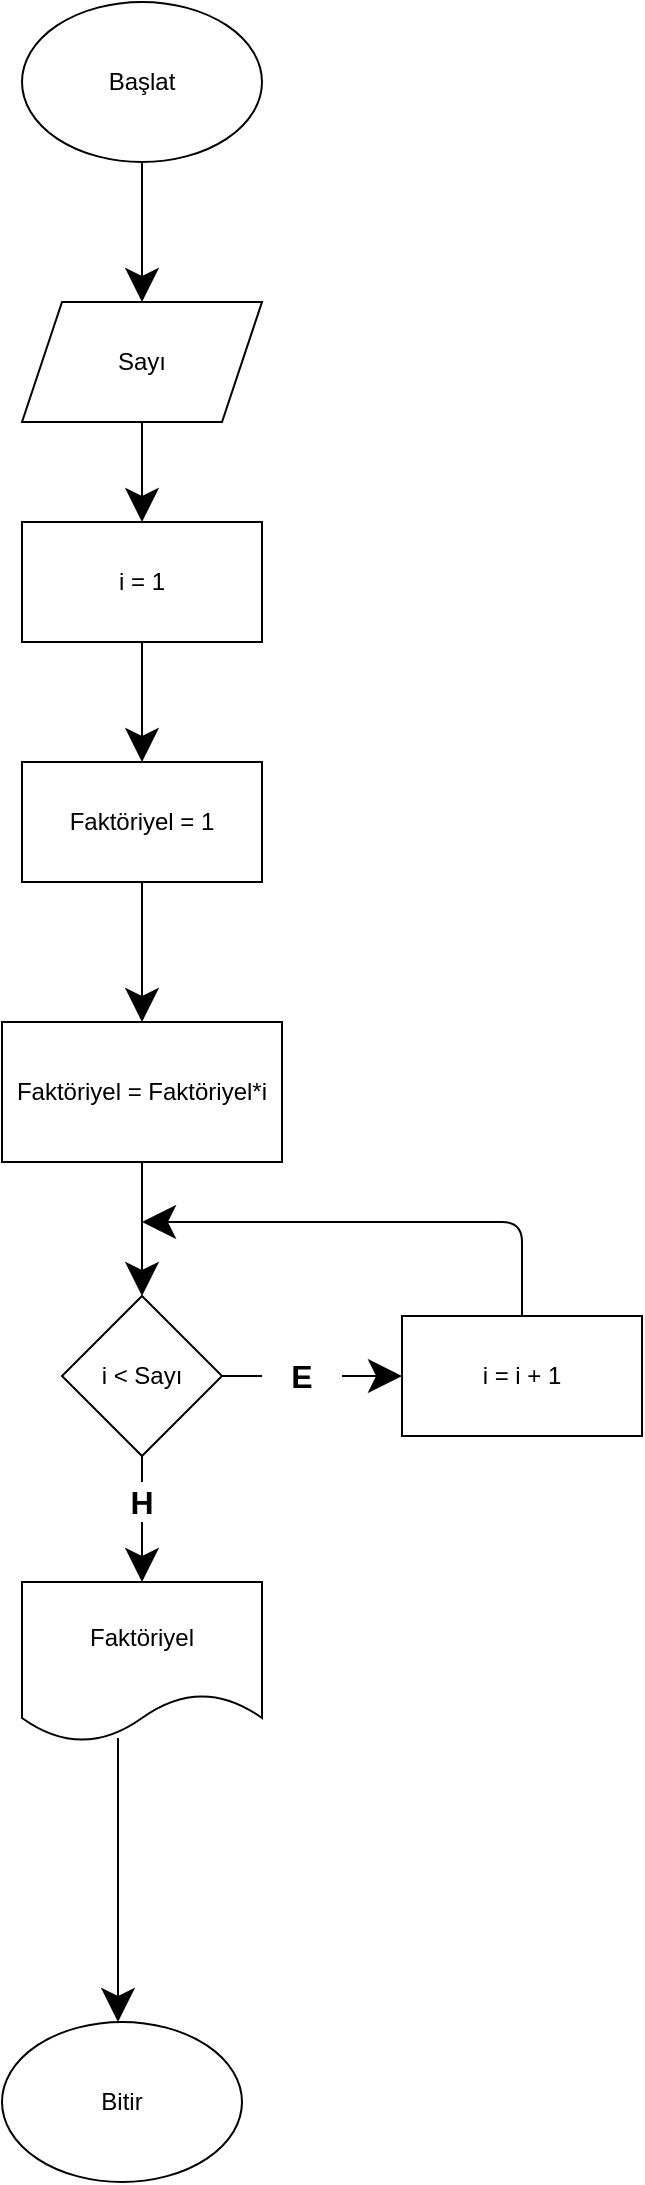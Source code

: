 <mxfile version="15.3.5" type="device"><diagram id="4uBg4vFrNr1e9EF2Uh-A" name="Sayfa -1"><mxGraphModel dx="1086" dy="798" grid="1" gridSize="10" guides="1" tooltips="1" connect="1" arrows="1" fold="1" page="1" pageScale="1" pageWidth="1169" pageHeight="1654" math="0" shadow="0"><root><mxCell id="0"/><mxCell id="1" parent="0"/><mxCell id="n3uW1No1M0g5MEn4f4Nt-1" value="Başlat" style="ellipse;whiteSpace=wrap;html=1;hachureGap=4;pointerEvents=0;" vertex="1" parent="1"><mxGeometry x="230" y="180" width="120" height="80" as="geometry"/></mxCell><mxCell id="n3uW1No1M0g5MEn4f4Nt-2" value="Sayı" style="shape=parallelogram;perimeter=parallelogramPerimeter;whiteSpace=wrap;html=1;fixedSize=1;hachureGap=4;pointerEvents=0;" vertex="1" parent="1"><mxGeometry x="230" y="330" width="120" height="60" as="geometry"/></mxCell><mxCell id="n3uW1No1M0g5MEn4f4Nt-3" value="" style="endArrow=classic;html=1;startSize=14;endSize=14;sourcePerimeterSpacing=8;targetPerimeterSpacing=8;exitX=0.5;exitY=1;exitDx=0;exitDy=0;entryX=0.5;entryY=0;entryDx=0;entryDy=0;" edge="1" parent="1" source="n3uW1No1M0g5MEn4f4Nt-1" target="n3uW1No1M0g5MEn4f4Nt-2"><mxGeometry width="50" height="50" relative="1" as="geometry"><mxPoint x="420" y="340" as="sourcePoint"/><mxPoint x="470" y="290" as="targetPoint"/></mxGeometry></mxCell><mxCell id="n3uW1No1M0g5MEn4f4Nt-4" value="i = 1" style="rounded=0;whiteSpace=wrap;html=1;hachureGap=4;pointerEvents=0;" vertex="1" parent="1"><mxGeometry x="230" y="440" width="120" height="60" as="geometry"/></mxCell><mxCell id="n3uW1No1M0g5MEn4f4Nt-5" value="Faktöriyel = 1" style="rounded=0;whiteSpace=wrap;html=1;hachureGap=4;pointerEvents=0;" vertex="1" parent="1"><mxGeometry x="230" y="560" width="120" height="60" as="geometry"/></mxCell><mxCell id="n3uW1No1M0g5MEn4f4Nt-6" value="Faktöriyel = Faktöriyel*i" style="rounded=0;whiteSpace=wrap;html=1;hachureGap=4;pointerEvents=0;" vertex="1" parent="1"><mxGeometry x="220" y="690" width="140" height="70" as="geometry"/></mxCell><mxCell id="n3uW1No1M0g5MEn4f4Nt-7" value="i &amp;lt; Sayı" style="rhombus;whiteSpace=wrap;html=1;hachureGap=4;pointerEvents=0;" vertex="1" parent="1"><mxGeometry x="250" y="827" width="80" height="80" as="geometry"/></mxCell><mxCell id="n3uW1No1M0g5MEn4f4Nt-8" value="Faktöriyel" style="shape=document;whiteSpace=wrap;html=1;boundedLbl=1;hachureGap=4;pointerEvents=0;" vertex="1" parent="1"><mxGeometry x="230" y="970" width="120" height="80" as="geometry"/></mxCell><mxCell id="n3uW1No1M0g5MEn4f4Nt-9" value="Bitir" style="ellipse;whiteSpace=wrap;html=1;hachureGap=4;pointerEvents=0;" vertex="1" parent="1"><mxGeometry x="220" y="1190" width="120" height="80" as="geometry"/></mxCell><mxCell id="n3uW1No1M0g5MEn4f4Nt-10" value="" style="endArrow=classic;html=1;startSize=14;endSize=14;sourcePerimeterSpacing=8;targetPerimeterSpacing=8;exitX=0.5;exitY=1;exitDx=0;exitDy=0;entryX=0.5;entryY=0;entryDx=0;entryDy=0;" edge="1" parent="1" source="n3uW1No1M0g5MEn4f4Nt-2" target="n3uW1No1M0g5MEn4f4Nt-4"><mxGeometry width="50" height="50" relative="1" as="geometry"><mxPoint x="500" y="550" as="sourcePoint"/><mxPoint x="550" y="500" as="targetPoint"/></mxGeometry></mxCell><mxCell id="n3uW1No1M0g5MEn4f4Nt-11" value="" style="endArrow=classic;html=1;startSize=14;endSize=14;sourcePerimeterSpacing=8;targetPerimeterSpacing=8;exitX=0.5;exitY=1;exitDx=0;exitDy=0;entryX=0.5;entryY=0;entryDx=0;entryDy=0;" edge="1" parent="1" source="n3uW1No1M0g5MEn4f4Nt-4" target="n3uW1No1M0g5MEn4f4Nt-5"><mxGeometry width="50" height="50" relative="1" as="geometry"><mxPoint x="600" y="600" as="sourcePoint"/><mxPoint x="650" y="550" as="targetPoint"/></mxGeometry></mxCell><mxCell id="n3uW1No1M0g5MEn4f4Nt-12" value="" style="endArrow=classic;html=1;startSize=14;endSize=14;sourcePerimeterSpacing=8;targetPerimeterSpacing=8;exitX=0.5;exitY=1;exitDx=0;exitDy=0;entryX=0.5;entryY=0;entryDx=0;entryDy=0;" edge="1" parent="1" source="n3uW1No1M0g5MEn4f4Nt-5" target="n3uW1No1M0g5MEn4f4Nt-6"><mxGeometry width="50" height="50" relative="1" as="geometry"><mxPoint x="630" y="620" as="sourcePoint"/><mxPoint x="680" y="570" as="targetPoint"/></mxGeometry></mxCell><mxCell id="n3uW1No1M0g5MEn4f4Nt-13" value="" style="endArrow=classic;html=1;startSize=14;endSize=14;sourcePerimeterSpacing=8;targetPerimeterSpacing=8;exitX=0.5;exitY=1;exitDx=0;exitDy=0;entryX=0.5;entryY=0;entryDx=0;entryDy=0;" edge="1" parent="1" source="n3uW1No1M0g5MEn4f4Nt-6" target="n3uW1No1M0g5MEn4f4Nt-7"><mxGeometry width="50" height="50" relative="1" as="geometry"><mxPoint x="490" y="790" as="sourcePoint"/><mxPoint x="540" y="740" as="targetPoint"/></mxGeometry></mxCell><mxCell id="n3uW1No1M0g5MEn4f4Nt-14" value="" style="endArrow=classic;html=1;startSize=14;endSize=14;targetPerimeterSpacing=8;exitX=0.5;exitY=1;exitDx=0;exitDy=0;entryX=0.5;entryY=0;entryDx=0;entryDy=0;startArrow=none;" edge="1" parent="1" source="n3uW1No1M0g5MEn4f4Nt-15" target="n3uW1No1M0g5MEn4f4Nt-8"><mxGeometry width="50" height="50" relative="1" as="geometry"><mxPoint x="550" y="880" as="sourcePoint"/><mxPoint x="600" y="830" as="targetPoint"/></mxGeometry></mxCell><mxCell id="n3uW1No1M0g5MEn4f4Nt-17" value="i = i + 1" style="rounded=0;whiteSpace=wrap;html=1;hachureGap=4;pointerEvents=0;" vertex="1" parent="1"><mxGeometry x="420" y="837" width="120" height="60" as="geometry"/></mxCell><mxCell id="n3uW1No1M0g5MEn4f4Nt-18" value="" style="endArrow=classic;html=1;startSize=14;endSize=14;targetPerimeterSpacing=8;exitX=1;exitY=0.5;exitDx=0;exitDy=0;entryX=0;entryY=0.5;entryDx=0;entryDy=0;startArrow=none;" edge="1" parent="1" source="n3uW1No1M0g5MEn4f4Nt-16" target="n3uW1No1M0g5MEn4f4Nt-17"><mxGeometry width="50" height="50" relative="1" as="geometry"><mxPoint x="400" y="820" as="sourcePoint"/><mxPoint x="450" y="770" as="targetPoint"/></mxGeometry></mxCell><mxCell id="n3uW1No1M0g5MEn4f4Nt-16" value="&lt;b&gt;&lt;font style=&quot;font-size: 16px&quot;&gt;E&lt;/font&gt;&lt;/b&gt;" style="text;html=1;strokeColor=none;fillColor=none;align=center;verticalAlign=middle;whiteSpace=wrap;rounded=0;hachureGap=4;pointerEvents=0;" vertex="1" parent="1"><mxGeometry x="350" y="857" width="40" height="20" as="geometry"/></mxCell><mxCell id="n3uW1No1M0g5MEn4f4Nt-19" value="" style="endArrow=none;html=1;startSize=14;endSize=14;sourcePerimeterSpacing=8;exitX=1;exitY=0.5;exitDx=0;exitDy=0;entryX=0;entryY=0.5;entryDx=0;entryDy=0;" edge="1" parent="1" source="n3uW1No1M0g5MEn4f4Nt-7" target="n3uW1No1M0g5MEn4f4Nt-16"><mxGeometry width="50" height="50" relative="1" as="geometry"><mxPoint x="330" y="867" as="sourcePoint"/><mxPoint x="420" y="867" as="targetPoint"/></mxGeometry></mxCell><mxCell id="n3uW1No1M0g5MEn4f4Nt-15" value="&lt;b&gt;&lt;font style=&quot;font-size: 16px&quot;&gt;H&lt;/font&gt;&lt;/b&gt;" style="text;html=1;strokeColor=none;fillColor=none;align=center;verticalAlign=middle;whiteSpace=wrap;rounded=0;hachureGap=4;pointerEvents=0;" vertex="1" parent="1"><mxGeometry x="270" y="920" width="40" height="20" as="geometry"/></mxCell><mxCell id="n3uW1No1M0g5MEn4f4Nt-20" value="" style="endArrow=none;html=1;startSize=14;endSize=14;sourcePerimeterSpacing=8;exitX=0.5;exitY=1;exitDx=0;exitDy=0;entryX=0.5;entryY=0;entryDx=0;entryDy=0;" edge="1" parent="1" source="n3uW1No1M0g5MEn4f4Nt-7" target="n3uW1No1M0g5MEn4f4Nt-15"><mxGeometry width="50" height="50" relative="1" as="geometry"><mxPoint x="290" y="907" as="sourcePoint"/><mxPoint x="290" y="970" as="targetPoint"/></mxGeometry></mxCell><mxCell id="n3uW1No1M0g5MEn4f4Nt-21" value="" style="endArrow=classic;html=1;startSize=14;endSize=14;sourcePerimeterSpacing=8;targetPerimeterSpacing=8;exitX=0.4;exitY=0.975;exitDx=0;exitDy=0;exitPerimeter=0;" edge="1" parent="1" source="n3uW1No1M0g5MEn4f4Nt-8"><mxGeometry width="50" height="50" relative="1" as="geometry"><mxPoint x="420" y="1120" as="sourcePoint"/><mxPoint x="278" y="1190" as="targetPoint"/></mxGeometry></mxCell><mxCell id="n3uW1No1M0g5MEn4f4Nt-22" value="" style="endArrow=classic;html=1;startSize=14;endSize=14;sourcePerimeterSpacing=8;targetPerimeterSpacing=8;exitX=0.5;exitY=0;exitDx=0;exitDy=0;" edge="1" parent="1" source="n3uW1No1M0g5MEn4f4Nt-17"><mxGeometry width="50" height="50" relative="1" as="geometry"><mxPoint x="490" y="780" as="sourcePoint"/><mxPoint x="290" y="790" as="targetPoint"/><Array as="points"><mxPoint x="480" y="790"/></Array></mxGeometry></mxCell></root></mxGraphModel></diagram></mxfile>